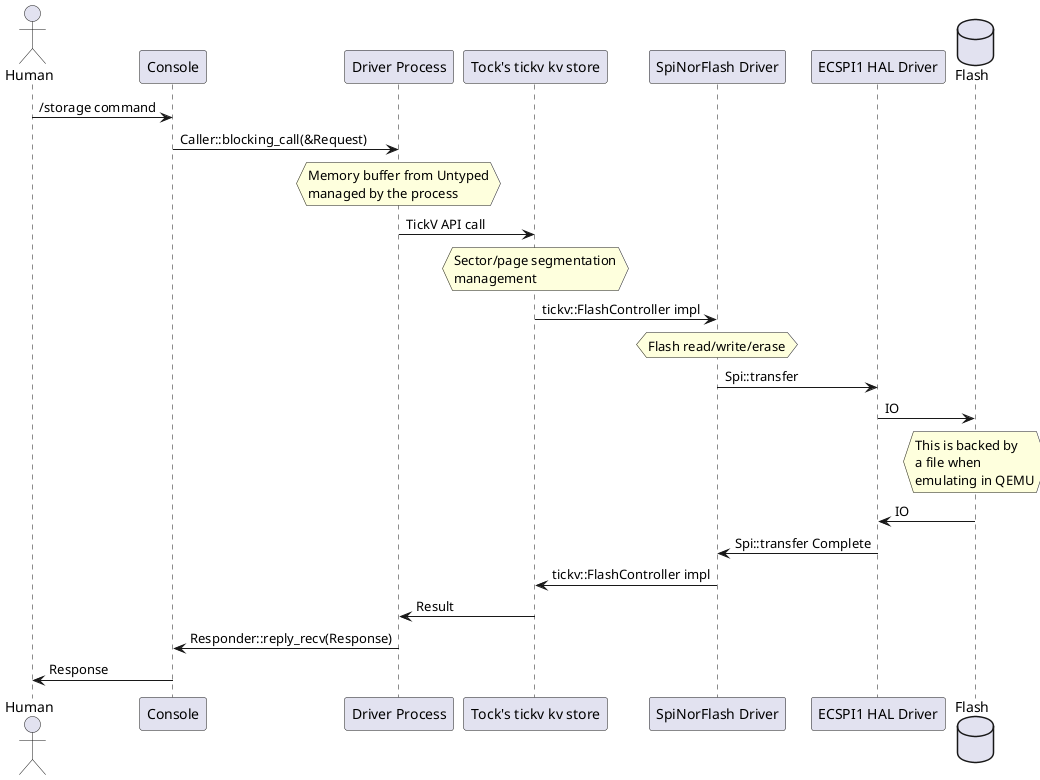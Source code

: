 @startuml

actor Human
participant "Console" as Console
participant "Driver Process" as DriverProc
participant "Tock's tickv kv store" as TickV
participant "SpiNorFlash Driver" as FlashDriver
participant "ECSPI1 HAL Driver" as SpiDriver
database "Flash" as Flash

Human -> Console : /storage command
Console -> DriverProc : Caller::blocking_call(&Request)
hnote over DriverProc
    Memory buffer from Untyped
    managed by the process
endhnote
DriverProc -> TickV : TickV API call
hnote over TickV
    Sector/page segmentation
    management
endhnote
TickV -> FlashDriver : tickv::FlashController impl
hnote over FlashDriver
    Flash read/write/erase
endhnote
FlashDriver -> SpiDriver : Spi::transfer
SpiDriver -> Flash : IO
hnote over Flash
    This is backed by
    a file when
    emulating in QEMU
endhnote
SpiDriver <- Flash : IO
FlashDriver <- SpiDriver : Spi::transfer Complete
TickV <- FlashDriver : tickv::FlashController impl
DriverProc <- TickV : Result
Console <- DriverProc : Responder::reply_recv(Response)
Human <- Console : Response

@enduml
